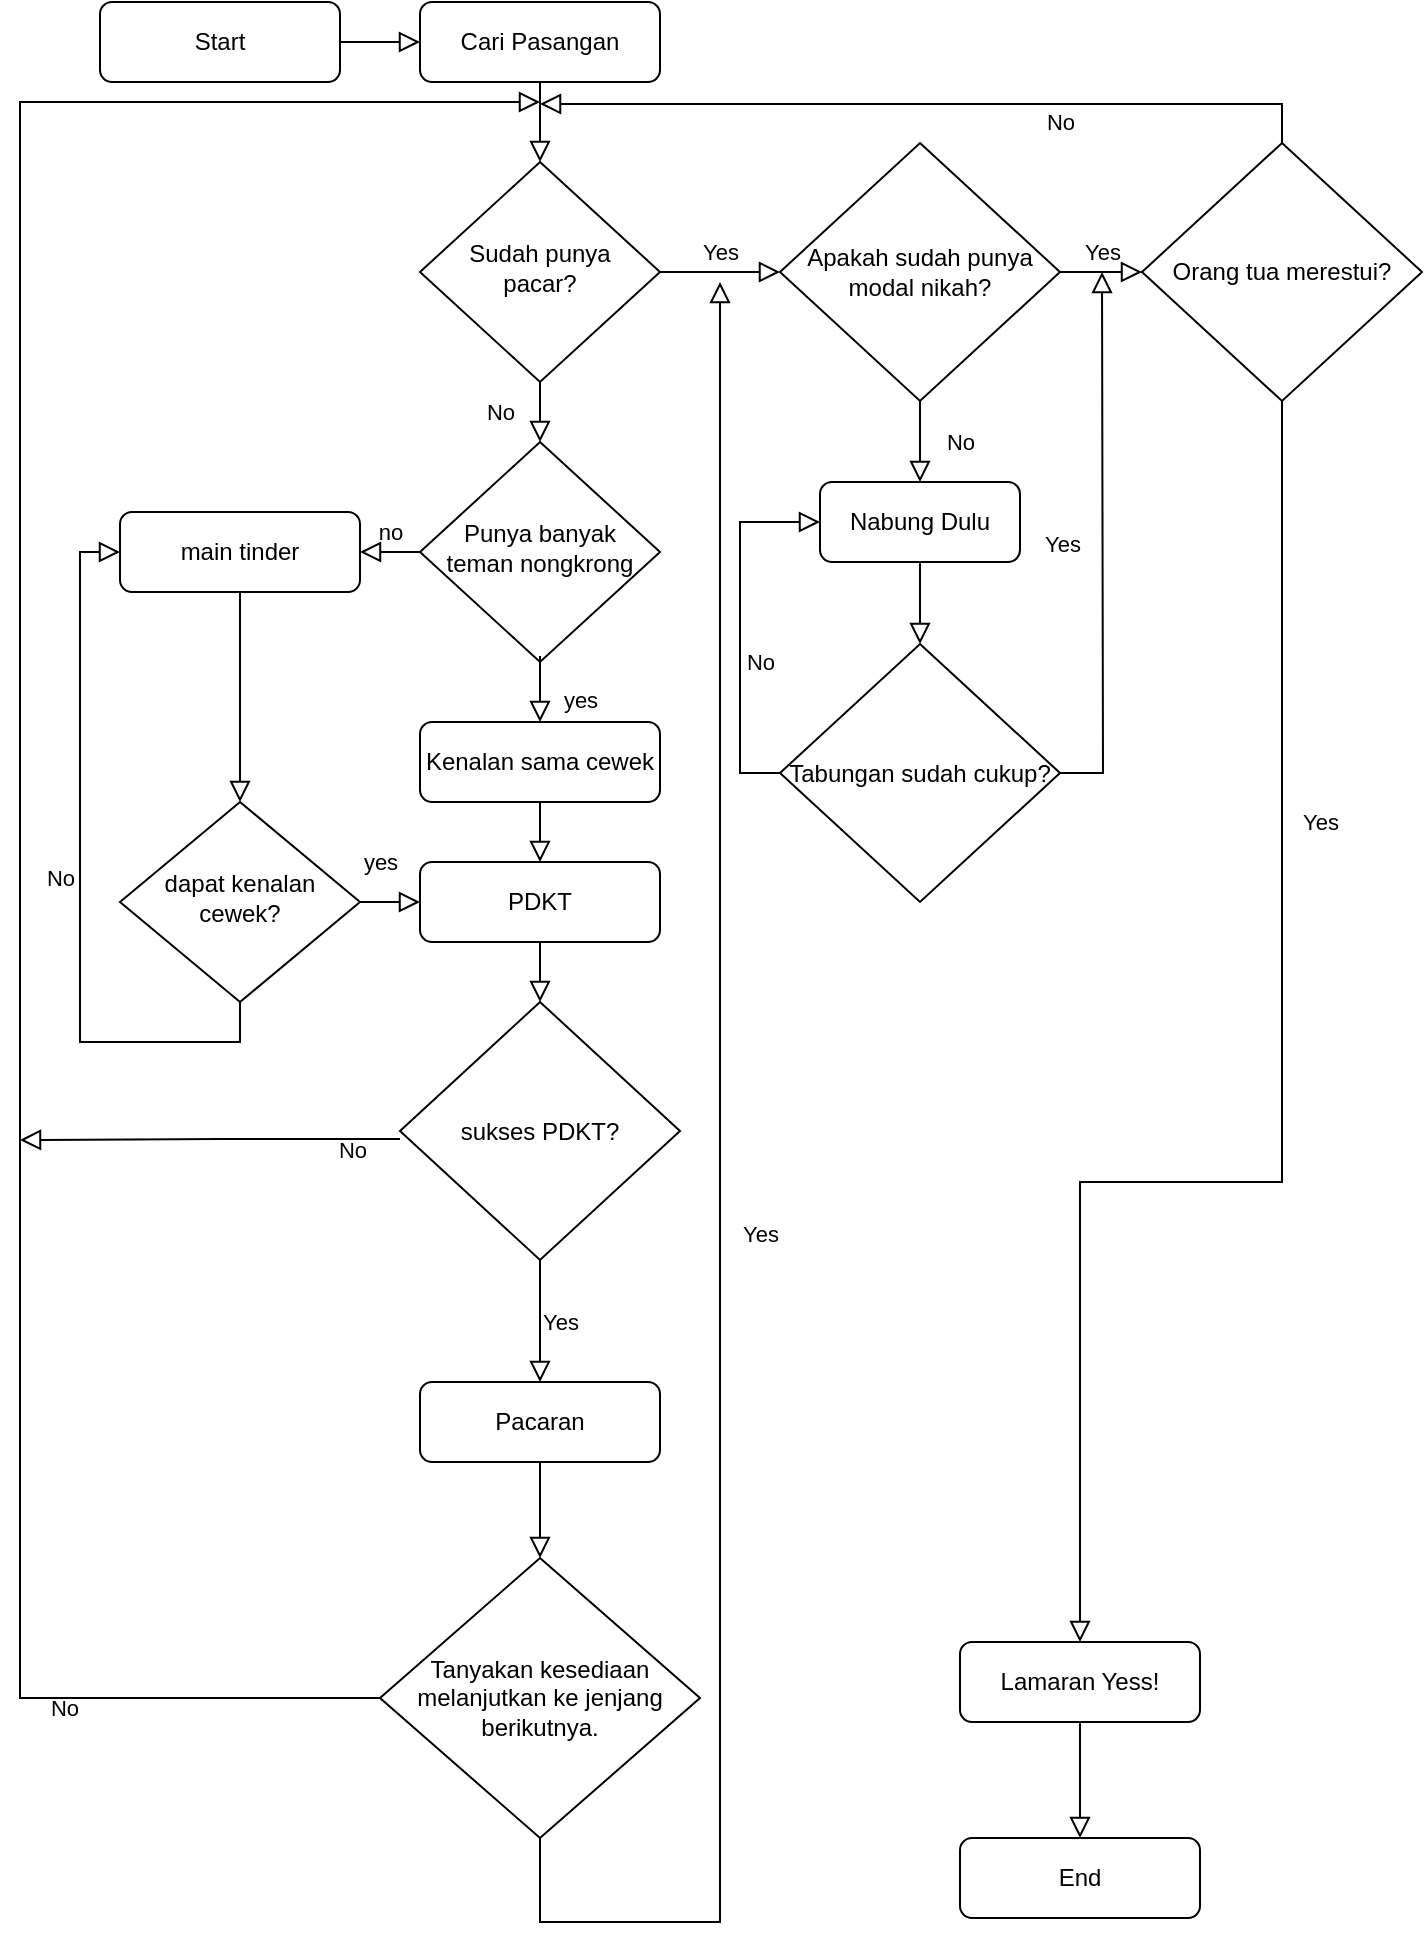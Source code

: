 <mxfile version="14.1.2" type="github">
  <diagram id="C5RBs43oDa-KdzZeNtuy" name="Page-1">
    <mxGraphModel dx="816" dy="933" grid="1" gridSize="10" guides="1" tooltips="1" connect="1" arrows="1" fold="1" page="1" pageScale="1" pageWidth="827" pageHeight="1169" math="0" shadow="0">
      <root>
        <mxCell id="WIyWlLk6GJQsqaUBKTNV-0" />
        <mxCell id="WIyWlLk6GJQsqaUBKTNV-1" parent="WIyWlLk6GJQsqaUBKTNV-0" />
        <mxCell id="WIyWlLk6GJQsqaUBKTNV-2" value="" style="rounded=0;html=1;jettySize=auto;orthogonalLoop=1;fontSize=11;endArrow=block;endFill=0;endSize=8;strokeWidth=1;shadow=0;labelBackgroundColor=none;edgeStyle=orthogonalEdgeStyle;" parent="WIyWlLk6GJQsqaUBKTNV-1" source="WIyWlLk6GJQsqaUBKTNV-3" target="WIyWlLk6GJQsqaUBKTNV-6" edge="1">
          <mxGeometry relative="1" as="geometry" />
        </mxCell>
        <mxCell id="WIyWlLk6GJQsqaUBKTNV-3" value="Cari Pasangan" style="rounded=1;whiteSpace=wrap;html=1;fontSize=12;glass=0;strokeWidth=1;shadow=0;" parent="WIyWlLk6GJQsqaUBKTNV-1" vertex="1">
          <mxGeometry x="250" y="40" width="120" height="40" as="geometry" />
        </mxCell>
        <mxCell id="WIyWlLk6GJQsqaUBKTNV-4" value="No" style="rounded=0;html=1;jettySize=auto;orthogonalLoop=1;fontSize=11;endArrow=block;endFill=0;endSize=8;strokeWidth=1;shadow=0;labelBackgroundColor=none;edgeStyle=orthogonalEdgeStyle;" parent="WIyWlLk6GJQsqaUBKTNV-1" source="WIyWlLk6GJQsqaUBKTNV-6" target="WIyWlLk6GJQsqaUBKTNV-10" edge="1">
          <mxGeometry y="20" relative="1" as="geometry">
            <mxPoint as="offset" />
          </mxGeometry>
        </mxCell>
        <mxCell id="WIyWlLk6GJQsqaUBKTNV-5" value="Yes" style="edgeStyle=orthogonalEdgeStyle;rounded=0;html=1;jettySize=auto;orthogonalLoop=1;fontSize=11;endArrow=block;endFill=0;endSize=8;strokeWidth=1;shadow=0;labelBackgroundColor=none;entryX=0;entryY=0.5;entryDx=0;entryDy=0;" parent="WIyWlLk6GJQsqaUBKTNV-1" source="WIyWlLk6GJQsqaUBKTNV-6" target="o97ObubDD3uemfsTHlmb-17" edge="1">
          <mxGeometry y="10" relative="1" as="geometry">
            <mxPoint as="offset" />
            <mxPoint x="430" y="170.0" as="targetPoint" />
          </mxGeometry>
        </mxCell>
        <mxCell id="WIyWlLk6GJQsqaUBKTNV-6" value="Sudah punya pacar?" style="rhombus;whiteSpace=wrap;html=1;shadow=0;fontFamily=Helvetica;fontSize=12;align=center;strokeWidth=1;spacing=6;spacingTop=-4;" parent="WIyWlLk6GJQsqaUBKTNV-1" vertex="1">
          <mxGeometry x="250" y="120" width="120" height="110" as="geometry" />
        </mxCell>
        <mxCell id="WIyWlLk6GJQsqaUBKTNV-8" value="" style="rounded=0;html=1;jettySize=auto;orthogonalLoop=1;fontSize=11;endArrow=block;endFill=0;endSize=8;strokeWidth=1;shadow=0;labelBackgroundColor=none;edgeStyle=orthogonalEdgeStyle;entryX=0.5;entryY=0;entryDx=0;entryDy=0;entryPerimeter=0;" parent="WIyWlLk6GJQsqaUBKTNV-1" source="o97ObubDD3uemfsTHlmb-35" target="o97ObubDD3uemfsTHlmb-20" edge="1">
          <mxGeometry x="0.333" y="20" relative="1" as="geometry">
            <mxPoint as="offset" />
            <mxPoint x="310" y="367" as="sourcePoint" />
            <mxPoint x="310" y="408" as="targetPoint" />
          </mxGeometry>
        </mxCell>
        <mxCell id="WIyWlLk6GJQsqaUBKTNV-9" value="no" style="edgeStyle=orthogonalEdgeStyle;rounded=0;html=1;jettySize=auto;orthogonalLoop=1;fontSize=11;endArrow=block;endFill=0;endSize=8;strokeWidth=1;shadow=0;labelBackgroundColor=none;" parent="WIyWlLk6GJQsqaUBKTNV-1" source="WIyWlLk6GJQsqaUBKTNV-10" target="WIyWlLk6GJQsqaUBKTNV-12" edge="1">
          <mxGeometry y="10" relative="1" as="geometry">
            <mxPoint as="offset" />
          </mxGeometry>
        </mxCell>
        <mxCell id="WIyWlLk6GJQsqaUBKTNV-10" value="Punya banyak teman nongkrong" style="rhombus;whiteSpace=wrap;html=1;shadow=0;fontFamily=Helvetica;fontSize=12;align=center;strokeWidth=1;spacing=6;spacingTop=-4;" parent="WIyWlLk6GJQsqaUBKTNV-1" vertex="1">
          <mxGeometry x="250" y="260" width="120" height="110" as="geometry" />
        </mxCell>
        <mxCell id="WIyWlLk6GJQsqaUBKTNV-12" value="main tinder" style="rounded=1;whiteSpace=wrap;html=1;fontSize=12;glass=0;strokeWidth=1;shadow=0;" parent="WIyWlLk6GJQsqaUBKTNV-1" vertex="1">
          <mxGeometry x="100" y="295" width="120" height="40" as="geometry" />
        </mxCell>
        <mxCell id="o97ObubDD3uemfsTHlmb-0" style="edgeStyle=orthogonalEdgeStyle;rounded=0;orthogonalLoop=1;jettySize=auto;html=1;exitX=0.5;exitY=1;exitDx=0;exitDy=0;" edge="1" parent="WIyWlLk6GJQsqaUBKTNV-1" source="WIyWlLk6GJQsqaUBKTNV-3" target="WIyWlLk6GJQsqaUBKTNV-3">
          <mxGeometry relative="1" as="geometry" />
        </mxCell>
        <mxCell id="o97ObubDD3uemfsTHlmb-5" value="" style="rounded=0;html=1;jettySize=auto;orthogonalLoop=1;fontSize=11;endArrow=block;endFill=0;endSize=8;strokeWidth=1;shadow=0;labelBackgroundColor=none;edgeStyle=orthogonalEdgeStyle;exitX=0.5;exitY=1;exitDx=0;exitDy=0;entryX=0.5;entryY=0;entryDx=0;entryDy=0;" edge="1" parent="WIyWlLk6GJQsqaUBKTNV-1" source="o97ObubDD3uemfsTHlmb-20" target="o97ObubDD3uemfsTHlmb-15">
          <mxGeometry x="0.333" y="20" relative="1" as="geometry">
            <mxPoint as="offset" />
            <mxPoint x="310" y="540" as="sourcePoint" />
            <mxPoint x="310" y="580" as="targetPoint" />
          </mxGeometry>
        </mxCell>
        <mxCell id="o97ObubDD3uemfsTHlmb-6" value="Yes" style="edgeStyle=orthogonalEdgeStyle;rounded=0;html=1;jettySize=auto;orthogonalLoop=1;fontSize=11;endArrow=block;endFill=0;endSize=8;strokeWidth=1;shadow=0;labelBackgroundColor=none;exitX=0.5;exitY=1;exitDx=0;exitDy=0;entryX=0.5;entryY=0;entryDx=0;entryDy=0;" edge="1" parent="WIyWlLk6GJQsqaUBKTNV-1" source="o97ObubDD3uemfsTHlmb-15" target="o97ObubDD3uemfsTHlmb-7">
          <mxGeometry y="10" relative="1" as="geometry">
            <mxPoint as="offset" />
            <mxPoint x="380" y="475.5" as="sourcePoint" />
            <mxPoint x="510" y="450" as="targetPoint" />
          </mxGeometry>
        </mxCell>
        <mxCell id="o97ObubDD3uemfsTHlmb-7" value="Pacaran" style="rounded=1;whiteSpace=wrap;html=1;fontSize=12;glass=0;strokeWidth=1;shadow=0;" vertex="1" parent="WIyWlLk6GJQsqaUBKTNV-1">
          <mxGeometry x="250" y="730" width="120" height="40" as="geometry" />
        </mxCell>
        <mxCell id="o97ObubDD3uemfsTHlmb-8" value="dapat kenalan cewek?" style="rhombus;whiteSpace=wrap;html=1;shadow=0;fontFamily=Helvetica;fontSize=12;align=center;strokeWidth=1;spacing=6;spacingTop=-4;" vertex="1" parent="WIyWlLk6GJQsqaUBKTNV-1">
          <mxGeometry x="100" y="440" width="120" height="100" as="geometry" />
        </mxCell>
        <mxCell id="o97ObubDD3uemfsTHlmb-12" value="" style="edgeStyle=orthogonalEdgeStyle;rounded=0;html=1;jettySize=auto;orthogonalLoop=1;fontSize=11;endArrow=block;endFill=0;endSize=8;strokeWidth=1;shadow=0;labelBackgroundColor=none;exitX=0.5;exitY=1;exitDx=0;exitDy=0;entryX=0.5;entryY=0;entryDx=0;entryDy=0;" edge="1" parent="WIyWlLk6GJQsqaUBKTNV-1" source="WIyWlLk6GJQsqaUBKTNV-12" target="o97ObubDD3uemfsTHlmb-8">
          <mxGeometry y="10" relative="1" as="geometry">
            <mxPoint as="offset" />
            <mxPoint x="380" y="180" as="sourcePoint" />
            <mxPoint x="440" y="180" as="targetPoint" />
          </mxGeometry>
        </mxCell>
        <mxCell id="o97ObubDD3uemfsTHlmb-15" value="sukses PDKT?" style="rhombus;whiteSpace=wrap;html=1;" vertex="1" parent="WIyWlLk6GJQsqaUBKTNV-1">
          <mxGeometry x="240" y="540" width="140" height="129" as="geometry" />
        </mxCell>
        <mxCell id="o97ObubDD3uemfsTHlmb-17" value="Apakah sudah punya modal nikah?" style="rhombus;whiteSpace=wrap;html=1;" vertex="1" parent="WIyWlLk6GJQsqaUBKTNV-1">
          <mxGeometry x="430" y="110.5" width="140" height="129" as="geometry" />
        </mxCell>
        <mxCell id="o97ObubDD3uemfsTHlmb-19" value="Orang tua merestui?" style="rhombus;whiteSpace=wrap;html=1;" vertex="1" parent="WIyWlLk6GJQsqaUBKTNV-1">
          <mxGeometry x="611" y="110.5" width="140" height="129" as="geometry" />
        </mxCell>
        <mxCell id="o97ObubDD3uemfsTHlmb-20" value="PDKT" style="rounded=1;whiteSpace=wrap;html=1;fontSize=12;glass=0;strokeWidth=1;shadow=0;" vertex="1" parent="WIyWlLk6GJQsqaUBKTNV-1">
          <mxGeometry x="250" y="470" width="120" height="40" as="geometry" />
        </mxCell>
        <mxCell id="o97ObubDD3uemfsTHlmb-21" value="yes" style="rounded=0;html=1;jettySize=auto;orthogonalLoop=1;fontSize=11;endArrow=block;endFill=0;endSize=8;strokeWidth=1;shadow=0;labelBackgroundColor=none;edgeStyle=orthogonalEdgeStyle;entryX=0;entryY=0.5;entryDx=0;entryDy=0;exitX=1;exitY=0.5;exitDx=0;exitDy=0;" edge="1" parent="WIyWlLk6GJQsqaUBKTNV-1" source="o97ObubDD3uemfsTHlmb-8" target="o97ObubDD3uemfsTHlmb-20">
          <mxGeometry x="-0.333" y="20" relative="1" as="geometry">
            <mxPoint as="offset" />
            <mxPoint x="320" y="377" as="sourcePoint" />
            <mxPoint x="320" y="430.0" as="targetPoint" />
          </mxGeometry>
        </mxCell>
        <mxCell id="o97ObubDD3uemfsTHlmb-22" value="No" style="edgeStyle=orthogonalEdgeStyle;rounded=0;html=1;jettySize=auto;orthogonalLoop=1;fontSize=11;endArrow=block;endFill=0;endSize=8;strokeWidth=1;shadow=0;labelBackgroundColor=none;exitX=0;exitY=0.5;exitDx=0;exitDy=0;" edge="1" parent="WIyWlLk6GJQsqaUBKTNV-1">
          <mxGeometry x="-0.744" y="5" relative="1" as="geometry">
            <mxPoint as="offset" />
            <mxPoint x="240" y="608.5" as="sourcePoint" />
            <mxPoint x="50" y="609" as="targetPoint" />
            <Array as="points">
              <mxPoint x="150" y="609" />
              <mxPoint x="60" y="609" />
            </Array>
          </mxGeometry>
        </mxCell>
        <mxCell id="o97ObubDD3uemfsTHlmb-23" value="Start" style="rounded=1;whiteSpace=wrap;html=1;fontSize=12;glass=0;strokeWidth=1;shadow=0;" vertex="1" parent="WIyWlLk6GJQsqaUBKTNV-1">
          <mxGeometry x="90" y="40" width="120" height="40" as="geometry" />
        </mxCell>
        <mxCell id="o97ObubDD3uemfsTHlmb-24" value="" style="rounded=0;html=1;jettySize=auto;orthogonalLoop=1;fontSize=11;endArrow=block;endFill=0;endSize=8;strokeWidth=1;shadow=0;labelBackgroundColor=none;edgeStyle=orthogonalEdgeStyle;exitX=1;exitY=0.5;exitDx=0;exitDy=0;" edge="1" parent="WIyWlLk6GJQsqaUBKTNV-1" source="o97ObubDD3uemfsTHlmb-23">
          <mxGeometry relative="1" as="geometry">
            <mxPoint x="320" y="90" as="sourcePoint" />
            <mxPoint x="250" y="60" as="targetPoint" />
          </mxGeometry>
        </mxCell>
        <mxCell id="o97ObubDD3uemfsTHlmb-25" value="Yes" style="edgeStyle=orthogonalEdgeStyle;rounded=0;html=1;jettySize=auto;orthogonalLoop=1;fontSize=11;endArrow=block;endFill=0;endSize=8;strokeWidth=1;shadow=0;labelBackgroundColor=none;exitX=1;exitY=0.5;exitDx=0;exitDy=0;" edge="1" parent="WIyWlLk6GJQsqaUBKTNV-1" source="o97ObubDD3uemfsTHlmb-17" target="o97ObubDD3uemfsTHlmb-19">
          <mxGeometry y="10" relative="1" as="geometry">
            <mxPoint as="offset" />
            <mxPoint x="380.0" y="185" as="sourcePoint" />
            <mxPoint x="440" y="185" as="targetPoint" />
          </mxGeometry>
        </mxCell>
        <mxCell id="o97ObubDD3uemfsTHlmb-28" value="No" style="rounded=0;html=1;jettySize=auto;orthogonalLoop=1;fontSize=11;endArrow=block;endFill=0;endSize=8;strokeWidth=1;shadow=0;labelBackgroundColor=none;edgeStyle=orthogonalEdgeStyle;exitX=0.5;exitY=1;exitDx=0;exitDy=0;entryX=0.5;entryY=0;entryDx=0;entryDy=0;" edge="1" parent="WIyWlLk6GJQsqaUBKTNV-1" source="o97ObubDD3uemfsTHlmb-17" target="o97ObubDD3uemfsTHlmb-29">
          <mxGeometry y="20" relative="1" as="geometry">
            <mxPoint as="offset" />
            <mxPoint x="320.034" y="239.968" as="sourcePoint" />
            <mxPoint x="500" y="280" as="targetPoint" />
          </mxGeometry>
        </mxCell>
        <mxCell id="o97ObubDD3uemfsTHlmb-29" value="Nabung Dulu" style="rounded=1;whiteSpace=wrap;html=1;fontSize=12;glass=0;strokeWidth=1;shadow=0;" vertex="1" parent="WIyWlLk6GJQsqaUBKTNV-1">
          <mxGeometry x="450" y="280" width="100" height="40" as="geometry" />
        </mxCell>
        <mxCell id="o97ObubDD3uemfsTHlmb-31" value="Tabungan sudah cukup?" style="rhombus;whiteSpace=wrap;html=1;" vertex="1" parent="WIyWlLk6GJQsqaUBKTNV-1">
          <mxGeometry x="430" y="361" width="140" height="129" as="geometry" />
        </mxCell>
        <mxCell id="o97ObubDD3uemfsTHlmb-32" value="" style="rounded=0;html=1;jettySize=auto;orthogonalLoop=1;fontSize=11;endArrow=block;endFill=0;endSize=8;strokeWidth=1;shadow=0;labelBackgroundColor=none;edgeStyle=orthogonalEdgeStyle;exitX=0.5;exitY=1;exitDx=0;exitDy=0;" edge="1" parent="WIyWlLk6GJQsqaUBKTNV-1" source="o97ObubDD3uemfsTHlmb-29" target="o97ObubDD3uemfsTHlmb-31">
          <mxGeometry relative="1" as="geometry">
            <mxPoint x="320" y="90" as="sourcePoint" />
            <mxPoint x="500" y="360" as="targetPoint" />
          </mxGeometry>
        </mxCell>
        <mxCell id="o97ObubDD3uemfsTHlmb-33" value="End" style="rounded=1;whiteSpace=wrap;html=1;fontSize=12;glass=0;strokeWidth=1;shadow=0;" vertex="1" parent="WIyWlLk6GJQsqaUBKTNV-1">
          <mxGeometry x="520" y="958" width="120" height="40" as="geometry" />
        </mxCell>
        <mxCell id="o97ObubDD3uemfsTHlmb-34" value="No" style="edgeStyle=orthogonalEdgeStyle;rounded=0;html=1;jettySize=auto;orthogonalLoop=1;fontSize=11;endArrow=block;endFill=0;endSize=8;strokeWidth=1;shadow=0;labelBackgroundColor=none;exitX=0.5;exitY=1;exitDx=0;exitDy=0;entryX=0;entryY=0.5;entryDx=0;entryDy=0;" edge="1" parent="WIyWlLk6GJQsqaUBKTNV-1" source="o97ObubDD3uemfsTHlmb-8" target="WIyWlLk6GJQsqaUBKTNV-12">
          <mxGeometry y="10" relative="1" as="geometry">
            <mxPoint as="offset" />
            <mxPoint x="250" y="574.5" as="sourcePoint" />
            <mxPoint x="80" y="560" as="targetPoint" />
          </mxGeometry>
        </mxCell>
        <mxCell id="o97ObubDD3uemfsTHlmb-35" value="Kenalan sama cewek" style="rounded=1;whiteSpace=wrap;html=1;fontSize=12;glass=0;strokeWidth=1;shadow=0;" vertex="1" parent="WIyWlLk6GJQsqaUBKTNV-1">
          <mxGeometry x="250" y="400" width="120" height="40" as="geometry" />
        </mxCell>
        <mxCell id="o97ObubDD3uemfsTHlmb-36" value="yes" style="rounded=0;html=1;jettySize=auto;orthogonalLoop=1;fontSize=11;endArrow=block;endFill=0;endSize=8;strokeWidth=1;shadow=0;labelBackgroundColor=none;edgeStyle=orthogonalEdgeStyle;entryX=0.5;entryY=0;entryDx=0;entryDy=0;entryPerimeter=0;" edge="1" parent="WIyWlLk6GJQsqaUBKTNV-1" target="o97ObubDD3uemfsTHlmb-35">
          <mxGeometry x="0.333" y="20" relative="1" as="geometry">
            <mxPoint as="offset" />
            <mxPoint x="310" y="367" as="sourcePoint" />
            <mxPoint x="310" y="420" as="targetPoint" />
          </mxGeometry>
        </mxCell>
        <mxCell id="o97ObubDD3uemfsTHlmb-37" value="Tanyakan kesediaan melanjutkan ke jenjang berikutnya." style="rhombus;whiteSpace=wrap;html=1;" vertex="1" parent="WIyWlLk6GJQsqaUBKTNV-1">
          <mxGeometry x="230" y="818" width="160" height="140" as="geometry" />
        </mxCell>
        <mxCell id="o97ObubDD3uemfsTHlmb-38" value="" style="edgeStyle=orthogonalEdgeStyle;rounded=0;html=1;jettySize=auto;orthogonalLoop=1;fontSize=11;endArrow=block;endFill=0;endSize=8;strokeWidth=1;shadow=0;labelBackgroundColor=none;exitX=0.5;exitY=1;exitDx=0;exitDy=0;entryX=0.5;entryY=0;entryDx=0;entryDy=0;" edge="1" parent="WIyWlLk6GJQsqaUBKTNV-1" source="o97ObubDD3uemfsTHlmb-7" target="o97ObubDD3uemfsTHlmb-37">
          <mxGeometry y="10" relative="1" as="geometry">
            <mxPoint as="offset" />
            <mxPoint x="320" y="679" as="sourcePoint" />
            <mxPoint x="320" y="740" as="targetPoint" />
          </mxGeometry>
        </mxCell>
        <mxCell id="o97ObubDD3uemfsTHlmb-39" value="No" style="edgeStyle=orthogonalEdgeStyle;rounded=0;html=1;jettySize=auto;orthogonalLoop=1;fontSize=11;endArrow=block;endFill=0;endSize=8;strokeWidth=1;shadow=0;labelBackgroundColor=none;exitX=0;exitY=0.5;exitDx=0;exitDy=0;" edge="1" parent="WIyWlLk6GJQsqaUBKTNV-1" source="o97ObubDD3uemfsTHlmb-37">
          <mxGeometry x="-0.744" y="5" relative="1" as="geometry">
            <mxPoint as="offset" />
            <mxPoint x="250" y="614.5" as="sourcePoint" />
            <mxPoint x="310" y="90" as="targetPoint" />
            <Array as="points">
              <mxPoint x="50" y="888" />
              <mxPoint x="50" y="90" />
            </Array>
          </mxGeometry>
        </mxCell>
        <mxCell id="o97ObubDD3uemfsTHlmb-40" value="Yes" style="edgeStyle=orthogonalEdgeStyle;rounded=0;html=1;jettySize=auto;orthogonalLoop=1;fontSize=11;endArrow=block;endFill=0;endSize=8;strokeWidth=1;shadow=0;labelBackgroundColor=none;exitX=0.5;exitY=1;exitDx=0;exitDy=0;" edge="1" parent="WIyWlLk6GJQsqaUBKTNV-1" source="o97ObubDD3uemfsTHlmb-37">
          <mxGeometry x="0.0" y="-20" relative="1" as="geometry">
            <mxPoint as="offset" />
            <mxPoint x="320" y="679" as="sourcePoint" />
            <mxPoint x="400" y="180" as="targetPoint" />
            <Array as="points">
              <mxPoint x="310" y="1000" />
              <mxPoint x="400" y="1000" />
            </Array>
          </mxGeometry>
        </mxCell>
        <mxCell id="o97ObubDD3uemfsTHlmb-43" value="Yes" style="edgeStyle=orthogonalEdgeStyle;rounded=0;html=1;jettySize=auto;orthogonalLoop=1;fontSize=11;endArrow=block;endFill=0;endSize=8;strokeWidth=1;shadow=0;labelBackgroundColor=none;exitX=0.5;exitY=1;exitDx=0;exitDy=0;entryX=0.5;entryY=0;entryDx=0;entryDy=0;" edge="1" parent="WIyWlLk6GJQsqaUBKTNV-1" source="o97ObubDD3uemfsTHlmb-19" target="o97ObubDD3uemfsTHlmb-52">
          <mxGeometry x="-0.416" y="19" relative="1" as="geometry">
            <mxPoint as="offset" />
            <mxPoint x="580" y="185" as="sourcePoint" />
            <mxPoint x="580" y="850" as="targetPoint" />
            <Array as="points">
              <mxPoint x="681" y="630" />
              <mxPoint x="580" y="630" />
            </Array>
          </mxGeometry>
        </mxCell>
        <mxCell id="o97ObubDD3uemfsTHlmb-44" value="No" style="rounded=0;html=1;jettySize=auto;orthogonalLoop=1;fontSize=11;endArrow=block;endFill=0;endSize=8;strokeWidth=1;shadow=0;labelBackgroundColor=none;edgeStyle=orthogonalEdgeStyle;exitX=0.5;exitY=0;exitDx=0;exitDy=0;" edge="1" parent="WIyWlLk6GJQsqaUBKTNV-1" source="o97ObubDD3uemfsTHlmb-19">
          <mxGeometry x="-0.332" y="9" relative="1" as="geometry">
            <mxPoint as="offset" />
            <mxPoint x="510" y="249.5" as="sourcePoint" />
            <mxPoint x="310" y="91" as="targetPoint" />
            <Array as="points">
              <mxPoint x="681" y="91" />
            </Array>
          </mxGeometry>
        </mxCell>
        <mxCell id="o97ObubDD3uemfsTHlmb-45" value="No" style="rounded=0;html=1;jettySize=auto;orthogonalLoop=1;fontSize=11;endArrow=block;endFill=0;endSize=8;strokeWidth=1;shadow=0;labelBackgroundColor=none;edgeStyle=orthogonalEdgeStyle;entryX=0;entryY=0.5;entryDx=0;entryDy=0;exitX=0;exitY=0.5;exitDx=0;exitDy=0;" edge="1" parent="WIyWlLk6GJQsqaUBKTNV-1" source="o97ObubDD3uemfsTHlmb-31" target="o97ObubDD3uemfsTHlmb-29">
          <mxGeometry x="-0.186" y="-10" relative="1" as="geometry">
            <mxPoint as="offset" />
            <mxPoint x="510" y="249.5" as="sourcePoint" />
            <mxPoint x="510" y="290" as="targetPoint" />
          </mxGeometry>
        </mxCell>
        <mxCell id="o97ObubDD3uemfsTHlmb-47" value="Yes" style="edgeStyle=orthogonalEdgeStyle;rounded=0;html=1;jettySize=auto;orthogonalLoop=1;fontSize=11;endArrow=block;endFill=0;endSize=8;strokeWidth=1;shadow=0;labelBackgroundColor=none;exitX=1;exitY=0.5;exitDx=0;exitDy=0;" edge="1" parent="WIyWlLk6GJQsqaUBKTNV-1" source="o97ObubDD3uemfsTHlmb-31">
          <mxGeometry x="0.002" y="20" relative="1" as="geometry">
            <mxPoint as="offset" />
            <mxPoint x="580" y="185" as="sourcePoint" />
            <mxPoint x="591" y="175" as="targetPoint" />
          </mxGeometry>
        </mxCell>
        <mxCell id="o97ObubDD3uemfsTHlmb-52" value="Lamaran Yess!" style="rounded=1;whiteSpace=wrap;html=1;fontSize=12;glass=0;strokeWidth=1;shadow=0;" vertex="1" parent="WIyWlLk6GJQsqaUBKTNV-1">
          <mxGeometry x="520" y="860" width="120" height="40" as="geometry" />
        </mxCell>
        <mxCell id="o97ObubDD3uemfsTHlmb-53" value="" style="rounded=0;html=1;jettySize=auto;orthogonalLoop=1;fontSize=11;endArrow=block;endFill=0;endSize=8;strokeWidth=1;shadow=0;labelBackgroundColor=none;edgeStyle=orthogonalEdgeStyle;exitX=0.5;exitY=1;exitDx=0;exitDy=0;entryX=0.5;entryY=0;entryDx=0;entryDy=0;" edge="1" parent="WIyWlLk6GJQsqaUBKTNV-1" source="o97ObubDD3uemfsTHlmb-52" target="o97ObubDD3uemfsTHlmb-33">
          <mxGeometry x="0.333" y="20" relative="1" as="geometry">
            <mxPoint as="offset" />
            <mxPoint x="320" y="520" as="sourcePoint" />
            <mxPoint x="320" y="550" as="targetPoint" />
          </mxGeometry>
        </mxCell>
      </root>
    </mxGraphModel>
  </diagram>
</mxfile>
